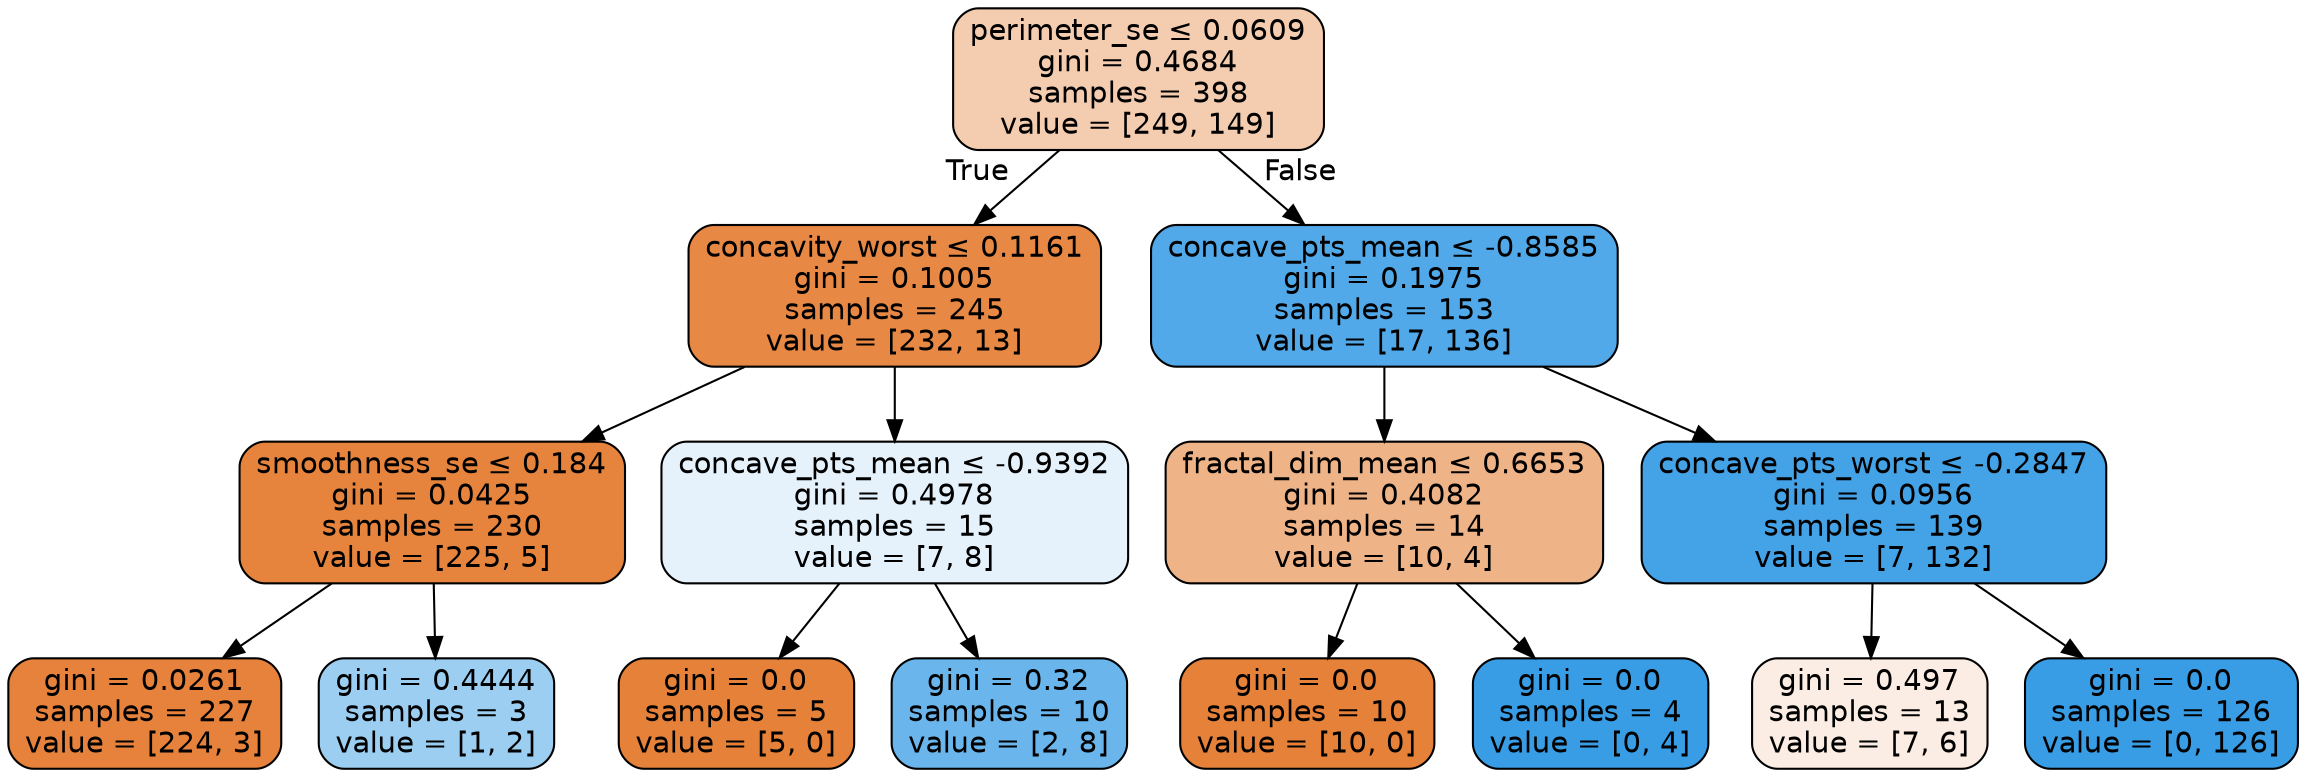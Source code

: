 digraph Tree {
node [shape=box, style="filled, rounded", color="black", fontname=helvetica] ;
edge [fontname=helvetica] ;
0 [label=<perimeter_se &le; 0.0609<br/>gini = 0.4684<br/>samples = 398<br/>value = [249, 149]>, fillcolor="#e5813966"] ;
1 [label=<concavity_worst &le; 0.1161<br/>gini = 0.1005<br/>samples = 245<br/>value = [232, 13]>, fillcolor="#e58139f1"] ;
0 -> 1 [labeldistance=2.5, labelangle=45, headlabel="True"] ;
2 [label=<smoothness_se &le; 0.184<br/>gini = 0.0425<br/>samples = 230<br/>value = [225, 5]>, fillcolor="#e58139f9"] ;
1 -> 2 ;
3 [label=<gini = 0.0261<br/>samples = 227<br/>value = [224, 3]>, fillcolor="#e58139fc"] ;
2 -> 3 ;
4 [label=<gini = 0.4444<br/>samples = 3<br/>value = [1, 2]>, fillcolor="#399de57f"] ;
2 -> 4 ;
5 [label=<concave_pts_mean &le; -0.9392<br/>gini = 0.4978<br/>samples = 15<br/>value = [7, 8]>, fillcolor="#399de520"] ;
1 -> 5 ;
6 [label=<gini = 0.0<br/>samples = 5<br/>value = [5, 0]>, fillcolor="#e58139ff"] ;
5 -> 6 ;
7 [label=<gini = 0.32<br/>samples = 10<br/>value = [2, 8]>, fillcolor="#399de5bf"] ;
5 -> 7 ;
8 [label=<concave_pts_mean &le; -0.8585<br/>gini = 0.1975<br/>samples = 153<br/>value = [17, 136]>, fillcolor="#399de5df"] ;
0 -> 8 [labeldistance=2.5, labelangle=-45, headlabel="False"] ;
9 [label=<fractal_dim_mean &le; 0.6653<br/>gini = 0.4082<br/>samples = 14<br/>value = [10, 4]>, fillcolor="#e5813999"] ;
8 -> 9 ;
10 [label=<gini = 0.0<br/>samples = 10<br/>value = [10, 0]>, fillcolor="#e58139ff"] ;
9 -> 10 ;
11 [label=<gini = 0.0<br/>samples = 4<br/>value = [0, 4]>, fillcolor="#399de5ff"] ;
9 -> 11 ;
12 [label=<concave_pts_worst &le; -0.2847<br/>gini = 0.0956<br/>samples = 139<br/>value = [7, 132]>, fillcolor="#399de5f1"] ;
8 -> 12 ;
13 [label=<gini = 0.497<br/>samples = 13<br/>value = [7, 6]>, fillcolor="#e5813924"] ;
12 -> 13 ;
14 [label=<gini = 0.0<br/>samples = 126<br/>value = [0, 126]>, fillcolor="#399de5ff"] ;
12 -> 14 ;
}